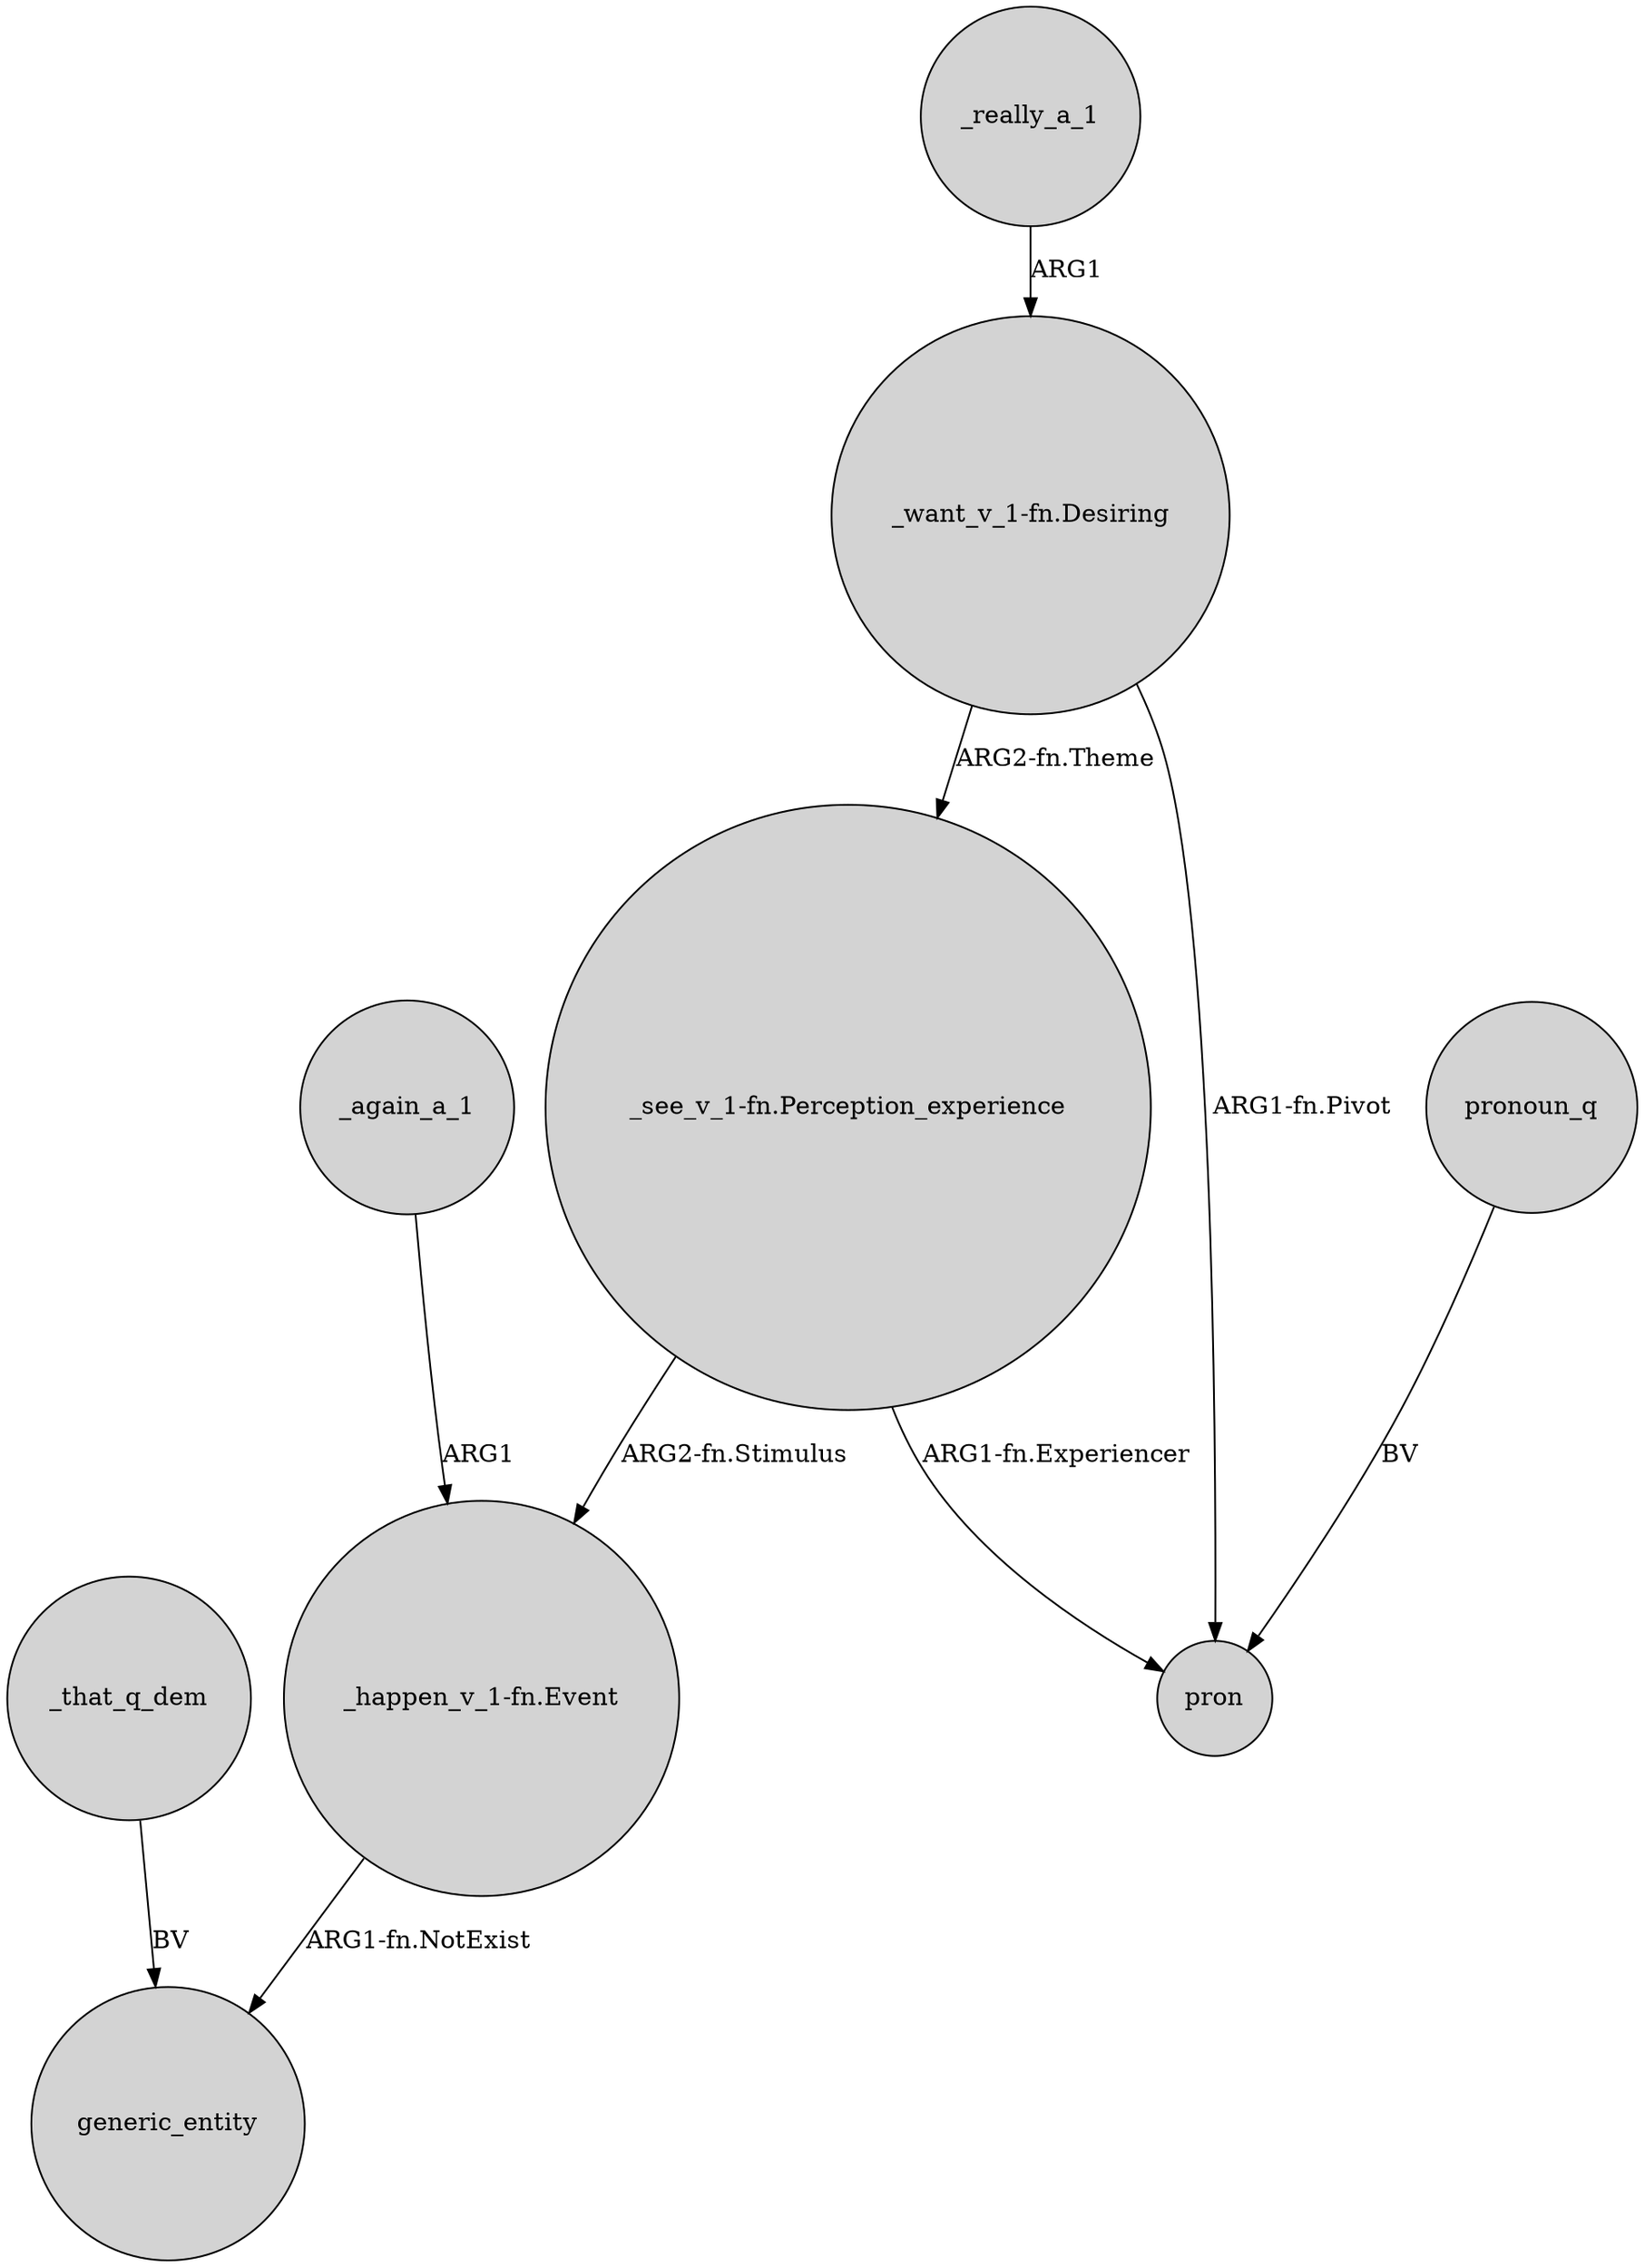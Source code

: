 digraph {
	node [shape=circle style=filled]
	"_see_v_1-fn.Perception_experience" -> "_happen_v_1-fn.Event" [label="ARG2-fn.Stimulus"]
	"_want_v_1-fn.Desiring" -> pron [label="ARG1-fn.Pivot"]
	_again_a_1 -> "_happen_v_1-fn.Event" [label=ARG1]
	"_see_v_1-fn.Perception_experience" -> pron [label="ARG1-fn.Experiencer"]
	"_happen_v_1-fn.Event" -> generic_entity [label="ARG1-fn.NotExist"]
	_that_q_dem -> generic_entity [label=BV]
	_really_a_1 -> "_want_v_1-fn.Desiring" [label=ARG1]
	"_want_v_1-fn.Desiring" -> "_see_v_1-fn.Perception_experience" [label="ARG2-fn.Theme"]
	pronoun_q -> pron [label=BV]
}
